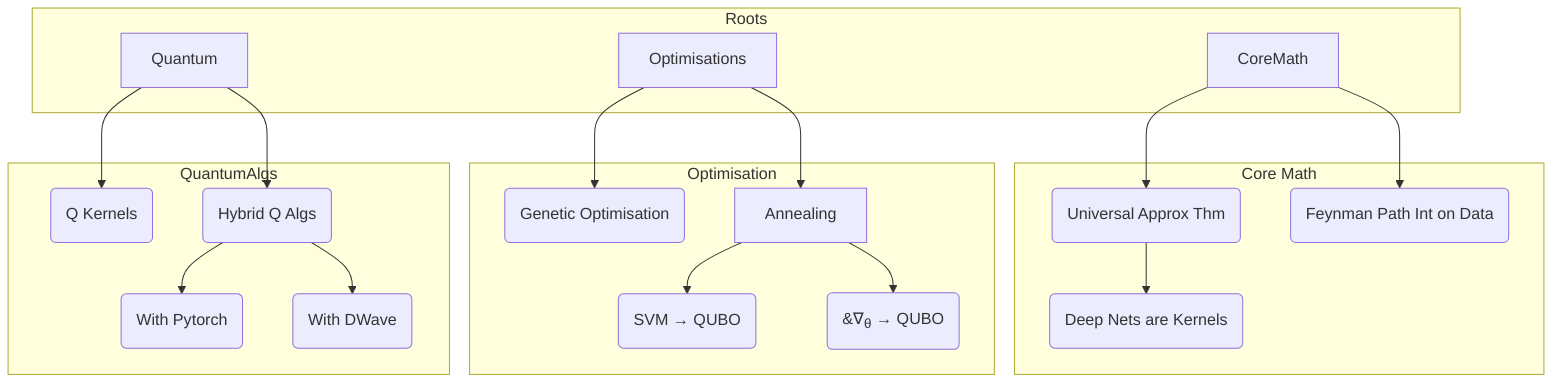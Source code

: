 graph TB
  subgraph Roots
        CoreMath
        Optimisations
        Quantum
    end

    subgraph CMS["Core Math"]
        direction TB

        CoreMath --> UAT("Universal Approx Thm") --> DeepNets("Deep Nets are Kernels")
        CoreMath --> FeynmanPath("Feynman Path Int on Data")
    end

    subgraph Opti["Optimisation"]
        Optimisations --> GeneticOpti("Genetic Optimisation")
        Optimisations --> Annealing --> SVM2QUBO("SVM &rarr; QUBO")
             Annealing --> GradonQUBO("&#8711;<sub>&theta;</sub> &rarr; QUBO")
    end

    subgraph QLG["QuantumAlgs"]
        Quantum --> QKerns("Q Kernels")
        Quantum --> Hybrid("Hybrid Q Algs")

        Hybrid --> WPytorch("With Pytorch")
        Hybrid --> WDWave("With DWave")
    end
